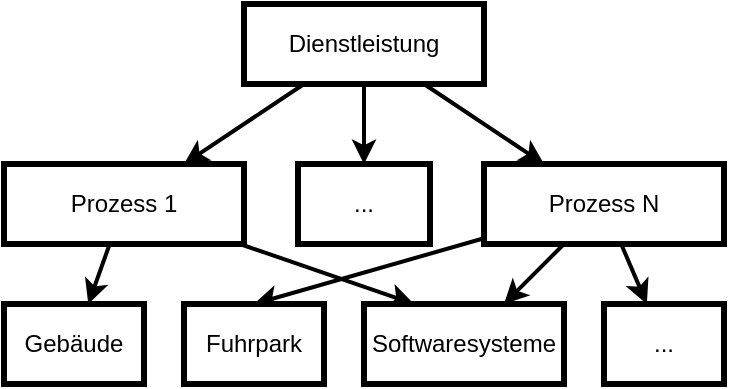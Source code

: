<mxfile version="20.3.0" type="device"><diagram id="7XgCAvTXoLQ1tU5gEaTh" name="Seite-1"><mxGraphModel dx="1262" dy="852" grid="1" gridSize="10" guides="1" tooltips="1" connect="1" arrows="1" fold="1" page="1" pageScale="1" pageWidth="827" pageHeight="1169" math="0" shadow="0"><root><mxCell id="0"/><mxCell id="1" parent="0"/><mxCell id="ueixUY3myb2umN6KIfdI-10" style="rounded=0;orthogonalLoop=1;jettySize=auto;html=1;strokeWidth=2;" parent="1" source="ueixUY3myb2umN6KIfdI-1" target="ueixUY3myb2umN6KIfdI-2" edge="1"><mxGeometry relative="1" as="geometry"/></mxCell><mxCell id="ueixUY3myb2umN6KIfdI-11" style="edgeStyle=none;rounded=0;orthogonalLoop=1;jettySize=auto;html=1;strokeWidth=2;" parent="1" source="ueixUY3myb2umN6KIfdI-1" target="ueixUY3myb2umN6KIfdI-9" edge="1"><mxGeometry relative="1" as="geometry"/></mxCell><mxCell id="ueixUY3myb2umN6KIfdI-12" style="edgeStyle=none;rounded=0;orthogonalLoop=1;jettySize=auto;html=1;strokeWidth=2;" parent="1" source="ueixUY3myb2umN6KIfdI-1" target="ueixUY3myb2umN6KIfdI-3" edge="1"><mxGeometry relative="1" as="geometry"/></mxCell><mxCell id="ueixUY3myb2umN6KIfdI-1" value="Dienstleistung" style="rounded=0;whiteSpace=wrap;html=1;strokeWidth=3;" parent="1" vertex="1"><mxGeometry x="290" y="170" width="120" height="40" as="geometry"/></mxCell><mxCell id="ueixUY3myb2umN6KIfdI-13" style="edgeStyle=none;rounded=0;orthogonalLoop=1;jettySize=auto;html=1;strokeWidth=2;" parent="1" source="ueixUY3myb2umN6KIfdI-2" target="ueixUY3myb2umN6KIfdI-4" edge="1"><mxGeometry relative="1" as="geometry"/></mxCell><mxCell id="ueixUY3myb2umN6KIfdI-14" style="edgeStyle=none;rounded=0;orthogonalLoop=1;jettySize=auto;html=1;entryX=0.25;entryY=0;entryDx=0;entryDy=0;strokeWidth=2;" parent="1" source="ueixUY3myb2umN6KIfdI-2" target="ueixUY3myb2umN6KIfdI-6" edge="1"><mxGeometry relative="1" as="geometry"/></mxCell><mxCell id="ueixUY3myb2umN6KIfdI-2" value="Prozess 1" style="rounded=0;whiteSpace=wrap;html=1;strokeWidth=3;" parent="1" vertex="1"><mxGeometry x="170" y="250" width="120" height="40" as="geometry"/></mxCell><mxCell id="ueixUY3myb2umN6KIfdI-15" style="edgeStyle=none;rounded=0;orthogonalLoop=1;jettySize=auto;html=1;strokeWidth=2;" parent="1" source="ueixUY3myb2umN6KIfdI-3" target="ueixUY3myb2umN6KIfdI-6" edge="1"><mxGeometry relative="1" as="geometry"/></mxCell><mxCell id="ueixUY3myb2umN6KIfdI-16" style="edgeStyle=none;rounded=0;orthogonalLoop=1;jettySize=auto;html=1;entryX=0.5;entryY=0;entryDx=0;entryDy=0;strokeWidth=2;" parent="1" source="ueixUY3myb2umN6KIfdI-3" target="ueixUY3myb2umN6KIfdI-5" edge="1"><mxGeometry relative="1" as="geometry"/></mxCell><mxCell id="ueixUY3myb2umN6KIfdI-17" style="edgeStyle=none;rounded=0;orthogonalLoop=1;jettySize=auto;html=1;strokeWidth=2;" parent="1" source="ueixUY3myb2umN6KIfdI-3" target="ueixUY3myb2umN6KIfdI-8" edge="1"><mxGeometry relative="1" as="geometry"/></mxCell><mxCell id="ueixUY3myb2umN6KIfdI-3" value="Prozess N" style="rounded=0;whiteSpace=wrap;html=1;strokeWidth=3;" parent="1" vertex="1"><mxGeometry x="410" y="250" width="120" height="40" as="geometry"/></mxCell><mxCell id="ueixUY3myb2umN6KIfdI-4" value="Gebäude" style="rounded=0;whiteSpace=wrap;html=1;strokeWidth=3;" parent="1" vertex="1"><mxGeometry x="170" y="320" width="70" height="40" as="geometry"/></mxCell><mxCell id="ueixUY3myb2umN6KIfdI-5" value="Fuhrpark" style="rounded=0;whiteSpace=wrap;html=1;strokeWidth=3;" parent="1" vertex="1"><mxGeometry x="260" y="320" width="70" height="40" as="geometry"/></mxCell><mxCell id="ueixUY3myb2umN6KIfdI-6" value="Softwaresysteme" style="rounded=0;whiteSpace=wrap;html=1;strokeWidth=3;" parent="1" vertex="1"><mxGeometry x="350" y="320" width="100" height="40" as="geometry"/></mxCell><mxCell id="ueixUY3myb2umN6KIfdI-8" value="..." style="rounded=0;whiteSpace=wrap;html=1;strokeWidth=3;" parent="1" vertex="1"><mxGeometry x="470" y="320" width="60" height="40" as="geometry"/></mxCell><mxCell id="ueixUY3myb2umN6KIfdI-9" value="..." style="rounded=0;whiteSpace=wrap;html=1;strokeWidth=3;" parent="1" vertex="1"><mxGeometry x="317" y="250" width="66" height="40" as="geometry"/></mxCell></root></mxGraphModel></diagram></mxfile>